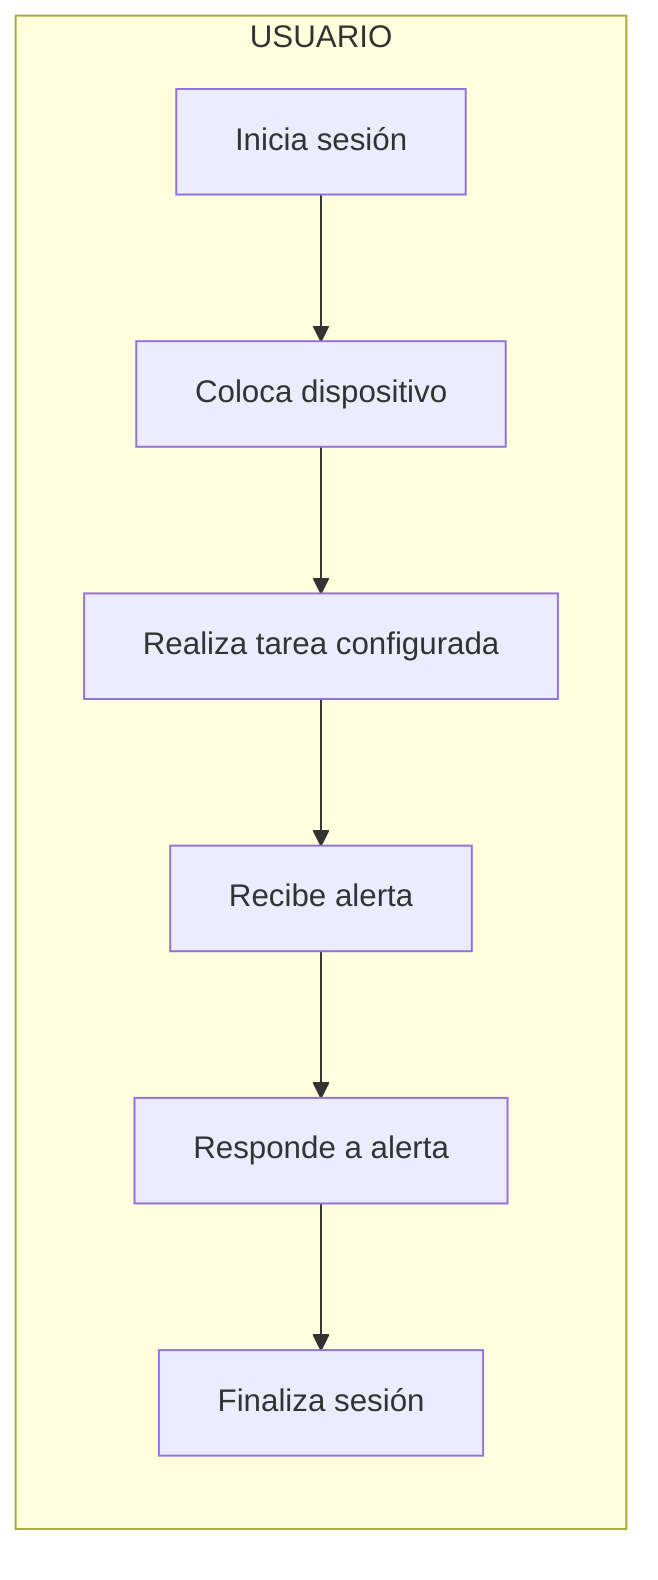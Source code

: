 flowchart LR
    A[Inicia sesión] --> B[Coloca dispositivo]
    B --> C[Realiza tarea configurada]
    C --> D[Recibe alerta]
    D --> E[Responde a alerta]
    E --> F[Finaliza sesión]
    
    %% Agrupación del actor: Usuario
    subgraph USUARIO
        A
        B
        C
        D
        E
        F
    end